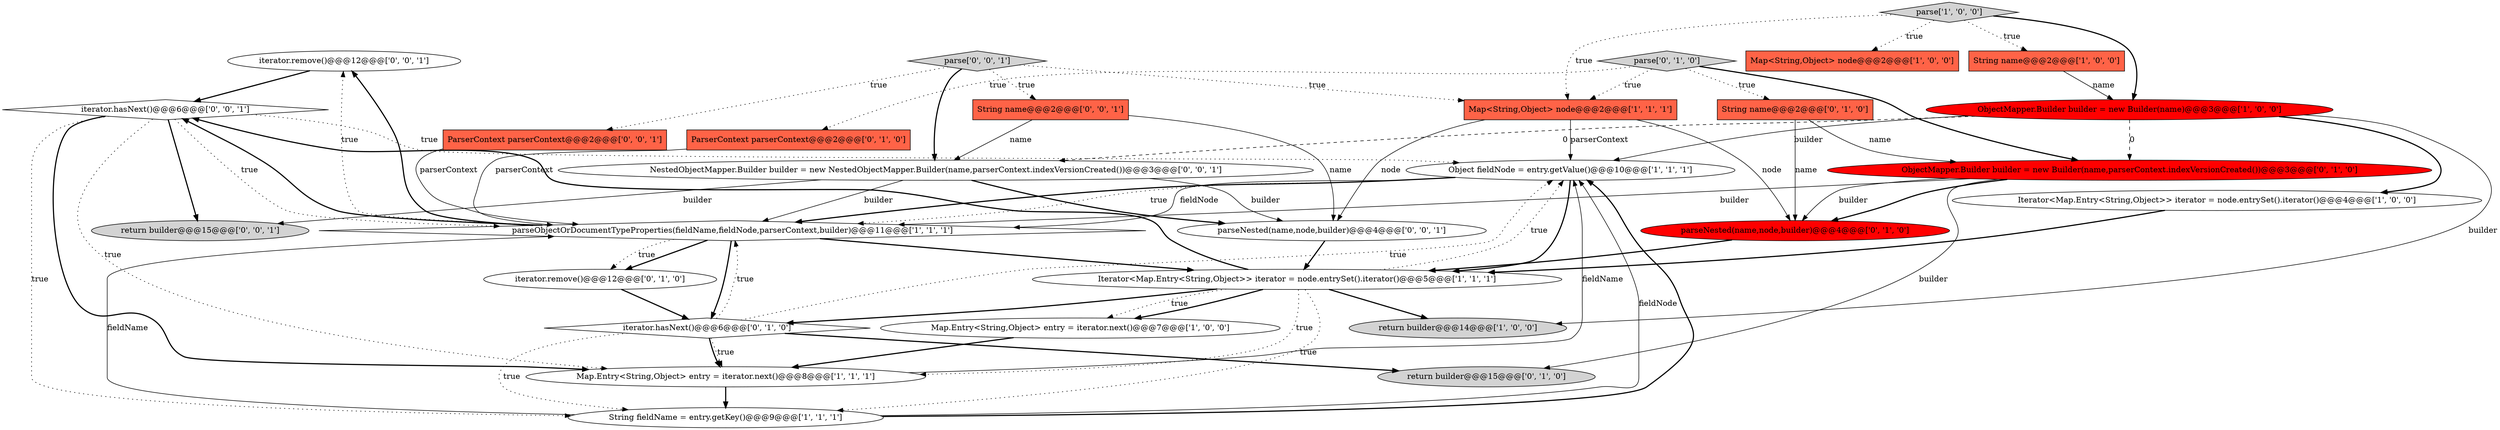 digraph {
22 [style = filled, label = "iterator.remove()@@@12@@@['0', '0', '1']", fillcolor = white, shape = ellipse image = "AAA0AAABBB3BBB"];
26 [style = filled, label = "NestedObjectMapper.Builder builder = new NestedObjectMapper.Builder(name,parserContext.indexVersionCreated())@@@3@@@['0', '0', '1']", fillcolor = white, shape = ellipse image = "AAA0AAABBB3BBB"];
12 [style = filled, label = "Object fieldNode = entry.getValue()@@@10@@@['1', '1', '1']", fillcolor = white, shape = ellipse image = "AAA0AAABBB1BBB"];
13 [style = filled, label = "String name@@@2@@@['0', '1', '0']", fillcolor = tomato, shape = box image = "AAA0AAABBB2BBB"];
15 [style = filled, label = "return builder@@@15@@@['0', '1', '0']", fillcolor = lightgray, shape = ellipse image = "AAA0AAABBB2BBB"];
2 [style = filled, label = "String fieldName = entry.getKey()@@@9@@@['1', '1', '1']", fillcolor = white, shape = ellipse image = "AAA0AAABBB1BBB"];
7 [style = filled, label = "return builder@@@14@@@['1', '0', '0']", fillcolor = lightgray, shape = ellipse image = "AAA0AAABBB1BBB"];
27 [style = filled, label = "parse['0', '0', '1']", fillcolor = lightgray, shape = diamond image = "AAA0AAABBB3BBB"];
3 [style = filled, label = "String name@@@2@@@['1', '0', '0']", fillcolor = tomato, shape = box image = "AAA0AAABBB1BBB"];
16 [style = filled, label = "iterator.hasNext()@@@6@@@['0', '1', '0']", fillcolor = white, shape = diamond image = "AAA0AAABBB2BBB"];
25 [style = filled, label = "String name@@@2@@@['0', '0', '1']", fillcolor = tomato, shape = box image = "AAA0AAABBB3BBB"];
23 [style = filled, label = "ParserContext parserContext@@@2@@@['0', '0', '1']", fillcolor = tomato, shape = box image = "AAA0AAABBB3BBB"];
18 [style = filled, label = "ParserContext parserContext@@@2@@@['0', '1', '0']", fillcolor = tomato, shape = box image = "AAA0AAABBB2BBB"];
20 [style = filled, label = "ObjectMapper.Builder builder = new Builder(name,parserContext.indexVersionCreated())@@@3@@@['0', '1', '0']", fillcolor = red, shape = ellipse image = "AAA1AAABBB2BBB"];
21 [style = filled, label = "return builder@@@15@@@['0', '0', '1']", fillcolor = lightgray, shape = ellipse image = "AAA0AAABBB3BBB"];
0 [style = filled, label = "Iterator<Map.Entry<String,Object>> iterator = node.entrySet().iterator()@@@4@@@['1', '0', '0']", fillcolor = white, shape = ellipse image = "AAA0AAABBB1BBB"];
9 [style = filled, label = "Map.Entry<String,Object> entry = iterator.next()@@@8@@@['1', '1', '1']", fillcolor = white, shape = ellipse image = "AAA0AAABBB1BBB"];
28 [style = filled, label = "iterator.hasNext()@@@6@@@['0', '0', '1']", fillcolor = white, shape = diamond image = "AAA0AAABBB3BBB"];
6 [style = filled, label = "Map<String,Object> node@@@2@@@['1', '0', '0']", fillcolor = tomato, shape = box image = "AAA0AAABBB1BBB"];
19 [style = filled, label = "parseNested(name,node,builder)@@@4@@@['0', '1', '0']", fillcolor = red, shape = ellipse image = "AAA1AAABBB2BBB"];
24 [style = filled, label = "parseNested(name,node,builder)@@@4@@@['0', '0', '1']", fillcolor = white, shape = ellipse image = "AAA0AAABBB3BBB"];
17 [style = filled, label = "parse['0', '1', '0']", fillcolor = lightgray, shape = diamond image = "AAA0AAABBB2BBB"];
1 [style = filled, label = "Map.Entry<String,Object> entry = iterator.next()@@@7@@@['1', '0', '0']", fillcolor = white, shape = ellipse image = "AAA0AAABBB1BBB"];
10 [style = filled, label = "Map<String,Object> node@@@2@@@['1', '1', '1']", fillcolor = tomato, shape = box image = "AAA0AAABBB1BBB"];
8 [style = filled, label = "parse['1', '0', '0']", fillcolor = lightgray, shape = diamond image = "AAA0AAABBB1BBB"];
11 [style = filled, label = "parseObjectOrDocumentTypeProperties(fieldName,fieldNode,parserContext,builder)@@@11@@@['1', '1', '1']", fillcolor = white, shape = diamond image = "AAA0AAABBB1BBB"];
4 [style = filled, label = "Iterator<Map.Entry<String,Object>> iterator = node.entrySet().iterator()@@@5@@@['1', '1', '1']", fillcolor = white, shape = ellipse image = "AAA0AAABBB1BBB"];
5 [style = filled, label = "ObjectMapper.Builder builder = new Builder(name)@@@3@@@['1', '0', '0']", fillcolor = red, shape = ellipse image = "AAA1AAABBB1BBB"];
14 [style = filled, label = "iterator.remove()@@@12@@@['0', '1', '0']", fillcolor = white, shape = ellipse image = "AAA0AAABBB2BBB"];
28->11 [style = dotted, label="true"];
14->16 [style = bold, label=""];
11->16 [style = bold, label=""];
16->15 [style = bold, label=""];
10->24 [style = solid, label="node"];
11->28 [style = bold, label=""];
16->9 [style = dotted, label="true"];
20->11 [style = solid, label="builder"];
16->2 [style = dotted, label="true"];
16->12 [style = dotted, label="true"];
5->7 [style = solid, label="builder"];
2->12 [style = solid, label="fieldNode"];
17->18 [style = dotted, label="true"];
27->25 [style = dotted, label="true"];
11->14 [style = bold, label=""];
9->2 [style = bold, label=""];
10->12 [style = solid, label="parserContext"];
4->1 [style = dotted, label="true"];
5->26 [style = dashed, label="0"];
25->26 [style = solid, label="name"];
11->4 [style = bold, label=""];
13->19 [style = solid, label="name"];
12->11 [style = bold, label=""];
11->14 [style = dotted, label="true"];
28->2 [style = dotted, label="true"];
3->5 [style = solid, label="name"];
27->10 [style = dotted, label="true"];
9->12 [style = solid, label="fieldName"];
28->9 [style = bold, label=""];
27->23 [style = dotted, label="true"];
22->28 [style = bold, label=""];
10->19 [style = solid, label="node"];
8->10 [style = dotted, label="true"];
23->11 [style = solid, label="parserContext"];
26->24 [style = bold, label=""];
11->22 [style = dotted, label="true"];
8->3 [style = dotted, label="true"];
4->7 [style = bold, label=""];
1->9 [style = bold, label=""];
2->12 [style = bold, label=""];
4->28 [style = bold, label=""];
4->2 [style = dotted, label="true"];
5->20 [style = dashed, label="0"];
12->11 [style = dotted, label="true"];
5->12 [style = solid, label="builder"];
2->11 [style = solid, label="fieldName"];
26->11 [style = solid, label="builder"];
12->11 [style = solid, label="fieldNode"];
26->21 [style = solid, label="builder"];
17->10 [style = dotted, label="true"];
24->4 [style = bold, label=""];
28->21 [style = bold, label=""];
8->6 [style = dotted, label="true"];
20->15 [style = solid, label="builder"];
8->5 [style = bold, label=""];
5->0 [style = bold, label=""];
26->24 [style = solid, label="builder"];
12->4 [style = bold, label=""];
0->4 [style = bold, label=""];
28->9 [style = dotted, label="true"];
11->22 [style = bold, label=""];
4->1 [style = bold, label=""];
19->4 [style = bold, label=""];
18->11 [style = solid, label="parserContext"];
4->9 [style = dotted, label="true"];
20->19 [style = bold, label=""];
4->12 [style = dotted, label="true"];
16->11 [style = dotted, label="true"];
20->19 [style = solid, label="builder"];
17->13 [style = dotted, label="true"];
16->9 [style = bold, label=""];
4->16 [style = bold, label=""];
28->12 [style = dotted, label="true"];
13->20 [style = solid, label="name"];
17->20 [style = bold, label=""];
27->26 [style = bold, label=""];
25->24 [style = solid, label="name"];
}
